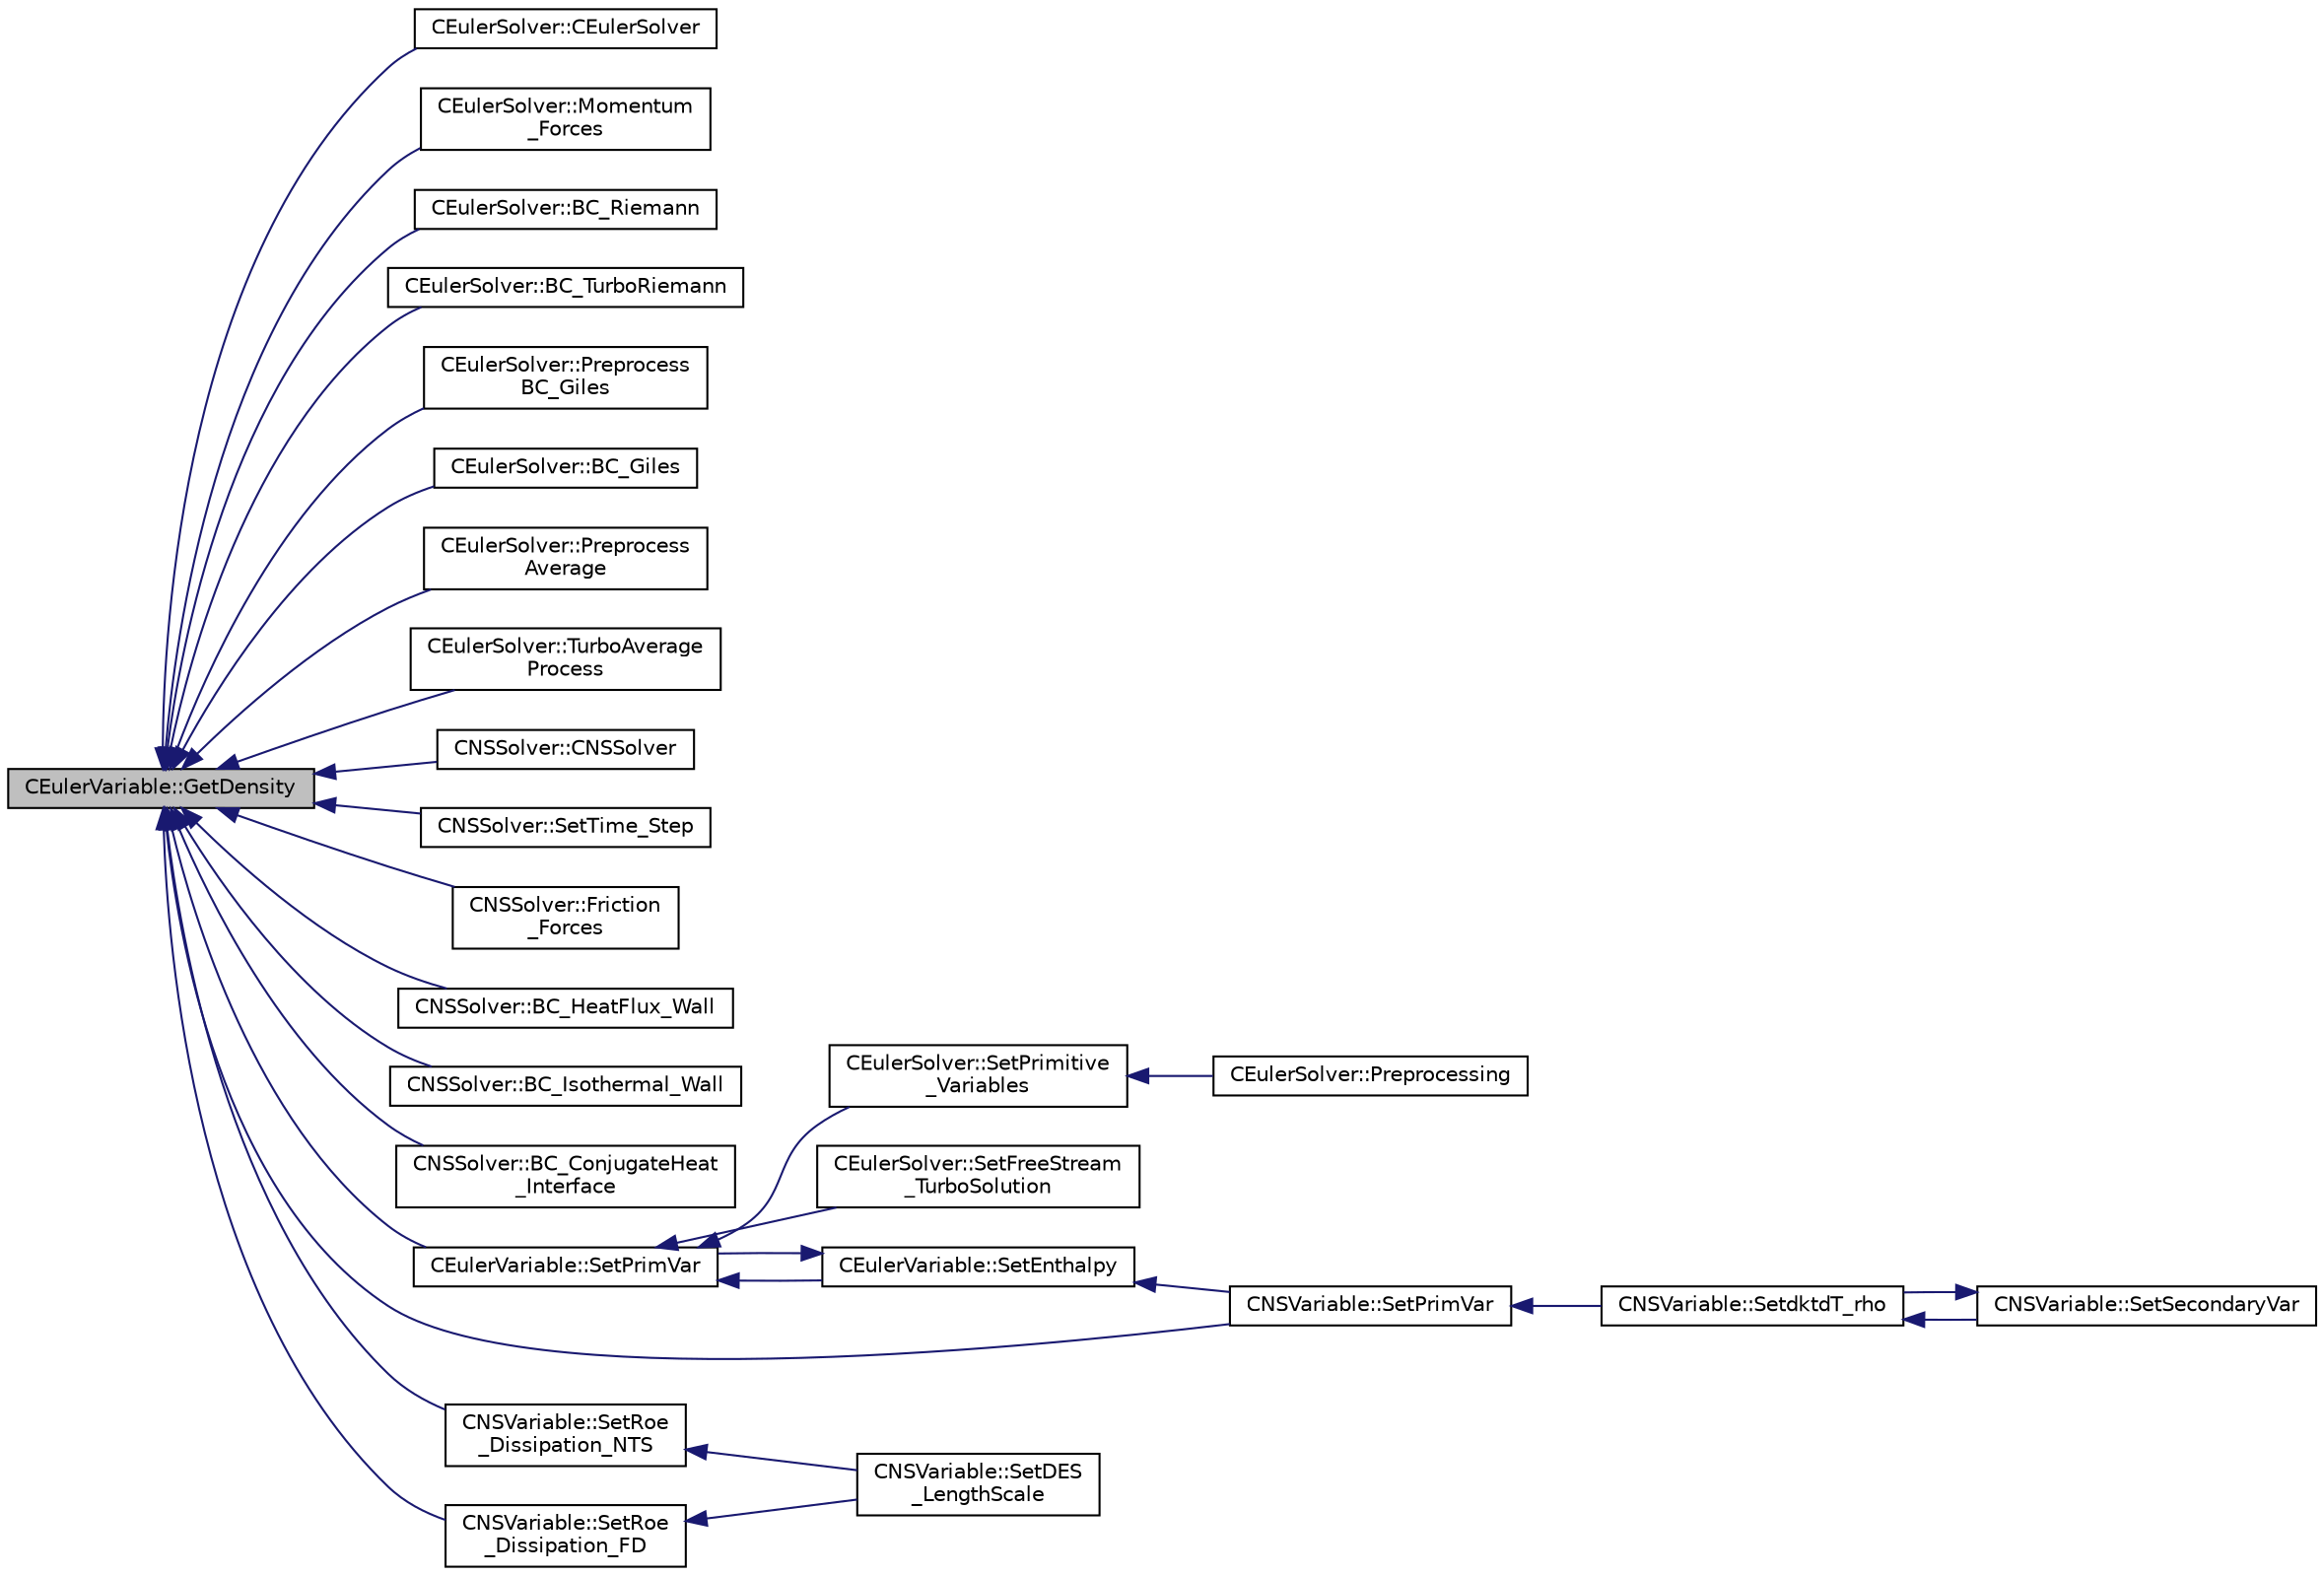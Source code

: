 digraph "CEulerVariable::GetDensity"
{
  edge [fontname="Helvetica",fontsize="10",labelfontname="Helvetica",labelfontsize="10"];
  node [fontname="Helvetica",fontsize="10",shape=record];
  rankdir="LR";
  Node29 [label="CEulerVariable::GetDensity",height=0.2,width=0.4,color="black", fillcolor="grey75", style="filled", fontcolor="black"];
  Node29 -> Node30 [dir="back",color="midnightblue",fontsize="10",style="solid",fontname="Helvetica"];
  Node30 [label="CEulerSolver::CEulerSolver",height=0.2,width=0.4,color="black", fillcolor="white", style="filled",URL="$class_c_euler_solver.html#ae1e74218b4e943111b100d7ddcbd4db9"];
  Node29 -> Node31 [dir="back",color="midnightblue",fontsize="10",style="solid",fontname="Helvetica"];
  Node31 [label="CEulerSolver::Momentum\l_Forces",height=0.2,width=0.4,color="black", fillcolor="white", style="filled",URL="$class_c_euler_solver.html#a9e92c9defb86bcb87924741dd9f89e9d",tooltip="Compute the pressure forces and all the adimensional coefficients. "];
  Node29 -> Node32 [dir="back",color="midnightblue",fontsize="10",style="solid",fontname="Helvetica"];
  Node32 [label="CEulerSolver::BC_Riemann",height=0.2,width=0.4,color="black", fillcolor="white", style="filled",URL="$class_c_euler_solver.html#a22c21d18fa626d489db9a387234bd9d0",tooltip="Impose the boundary condition using characteristic recostruction. "];
  Node29 -> Node33 [dir="back",color="midnightblue",fontsize="10",style="solid",fontname="Helvetica"];
  Node33 [label="CEulerSolver::BC_TurboRiemann",height=0.2,width=0.4,color="black", fillcolor="white", style="filled",URL="$class_c_euler_solver.html#a0066305803a18511fb89b8951f4e4866",tooltip="Impose the boundary condition using characteristic recostruction. "];
  Node29 -> Node34 [dir="back",color="midnightblue",fontsize="10",style="solid",fontname="Helvetica"];
  Node34 [label="CEulerSolver::Preprocess\lBC_Giles",height=0.2,width=0.4,color="black", fillcolor="white", style="filled",URL="$class_c_euler_solver.html#a33402619b740bfe68350c50bba14c6ab",tooltip="It computes Fourier transformation for the needed quantities along the pitch for each span in turboma..."];
  Node29 -> Node35 [dir="back",color="midnightblue",fontsize="10",style="solid",fontname="Helvetica"];
  Node35 [label="CEulerSolver::BC_Giles",height=0.2,width=0.4,color="black", fillcolor="white", style="filled",URL="$class_c_euler_solver.html#aa4c3988e3ce0c18460b5c069650c57b0",tooltip="Impose the boundary condition using characteristic recostruction. "];
  Node29 -> Node36 [dir="back",color="midnightblue",fontsize="10",style="solid",fontname="Helvetica"];
  Node36 [label="CEulerSolver::Preprocess\lAverage",height=0.2,width=0.4,color="black", fillcolor="white", style="filled",URL="$class_c_euler_solver.html#ab13b628bfb33a1701ff0807195f953ef",tooltip="It computes average quantities along the span for turbomachinery analysis. "];
  Node29 -> Node37 [dir="back",color="midnightblue",fontsize="10",style="solid",fontname="Helvetica"];
  Node37 [label="CEulerSolver::TurboAverage\lProcess",height=0.2,width=0.4,color="black", fillcolor="white", style="filled",URL="$class_c_euler_solver.html#ab408049d3b4fecc224653176c8d7885a",tooltip="It computes average quantities along the span for turbomachinery analysis. "];
  Node29 -> Node38 [dir="back",color="midnightblue",fontsize="10",style="solid",fontname="Helvetica"];
  Node38 [label="CNSSolver::CNSSolver",height=0.2,width=0.4,color="black", fillcolor="white", style="filled",URL="$class_c_n_s_solver.html#a2a8ad49c42b4546696e631cf44b7788b"];
  Node29 -> Node39 [dir="back",color="midnightblue",fontsize="10",style="solid",fontname="Helvetica"];
  Node39 [label="CNSSolver::SetTime_Step",height=0.2,width=0.4,color="black", fillcolor="white", style="filled",URL="$class_c_n_s_solver.html#a340a62e197f7386736db85967e586804",tooltip="Compute the time step for solving the Navier-Stokes equations with turbulence model. "];
  Node29 -> Node40 [dir="back",color="midnightblue",fontsize="10",style="solid",fontname="Helvetica"];
  Node40 [label="CNSSolver::Friction\l_Forces",height=0.2,width=0.4,color="black", fillcolor="white", style="filled",URL="$class_c_n_s_solver.html#acc926a2b83d8b90fa71faf46abe8f6b7",tooltip="Compute the viscous forces and all the addimensional coefficients. "];
  Node29 -> Node41 [dir="back",color="midnightblue",fontsize="10",style="solid",fontname="Helvetica"];
  Node41 [label="CNSSolver::BC_HeatFlux_Wall",height=0.2,width=0.4,color="black", fillcolor="white", style="filled",URL="$class_c_n_s_solver.html#a94ecf958fefe5b9f6135ac0e14d1ea80",tooltip="Impose a constant heat-flux condition at the wall. "];
  Node29 -> Node42 [dir="back",color="midnightblue",fontsize="10",style="solid",fontname="Helvetica"];
  Node42 [label="CNSSolver::BC_Isothermal_Wall",height=0.2,width=0.4,color="black", fillcolor="white", style="filled",URL="$class_c_n_s_solver.html#acc95e1ac60fd8a27a8e44d1015c7deba",tooltip="Impose the Navier-Stokes boundary condition (strong). "];
  Node29 -> Node43 [dir="back",color="midnightblue",fontsize="10",style="solid",fontname="Helvetica"];
  Node43 [label="CNSSolver::BC_ConjugateHeat\l_Interface",height=0.2,width=0.4,color="black", fillcolor="white", style="filled",URL="$class_c_n_s_solver.html#ad7c717280b27282a9e02bb1c0b50480a",tooltip="Impose the Navier-Stokes boundary condition (strong) with values from a CHT coupling. "];
  Node29 -> Node44 [dir="back",color="midnightblue",fontsize="10",style="solid",fontname="Helvetica"];
  Node44 [label="CEulerVariable::SetPrimVar",height=0.2,width=0.4,color="black", fillcolor="white", style="filled",URL="$class_c_euler_variable.html#a674dd196e3eed72a762eedec72b534fc",tooltip="Set all the primitive variables for compressible flows. "];
  Node44 -> Node45 [dir="back",color="midnightblue",fontsize="10",style="solid",fontname="Helvetica"];
  Node45 [label="CEulerVariable::SetEnthalpy",height=0.2,width=0.4,color="black", fillcolor="white", style="filled",URL="$class_c_euler_variable.html#ae090e3adc40d949b8dca77043daccddd",tooltip="Set the value of the enthalpy. "];
  Node45 -> Node44 [dir="back",color="midnightblue",fontsize="10",style="solid",fontname="Helvetica"];
  Node45 -> Node46 [dir="back",color="midnightblue",fontsize="10",style="solid",fontname="Helvetica"];
  Node46 [label="CNSVariable::SetPrimVar",height=0.2,width=0.4,color="black", fillcolor="white", style="filled",URL="$class_c_n_s_variable.html#a0db8c1ede5090174259a69548d20c9fe",tooltip="Set all the primitive variables for compressible flows. "];
  Node46 -> Node47 [dir="back",color="midnightblue",fontsize="10",style="solid",fontname="Helvetica"];
  Node47 [label="CNSVariable::SetdktdT_rho",height=0.2,width=0.4,color="black", fillcolor="white", style="filled",URL="$class_c_n_s_variable.html#a3d749ea73bdc0f7dd45aa2ed713e768b",tooltip="Set the derivative of thermal conductivity with respect to temperature (at constant density)..."];
  Node47 -> Node48 [dir="back",color="midnightblue",fontsize="10",style="solid",fontname="Helvetica"];
  Node48 [label="CNSVariable::SetSecondaryVar",height=0.2,width=0.4,color="black", fillcolor="white", style="filled",URL="$class_c_n_s_variable.html#a574bbbfda4f2191f836d2e3e7e1c8b3e",tooltip="Set all the secondary variables (partial derivatives) for compressible flows. "];
  Node48 -> Node47 [dir="back",color="midnightblue",fontsize="10",style="solid",fontname="Helvetica"];
  Node44 -> Node49 [dir="back",color="midnightblue",fontsize="10",style="solid",fontname="Helvetica"];
  Node49 [label="CEulerSolver::SetPrimitive\l_Variables",height=0.2,width=0.4,color="black", fillcolor="white", style="filled",URL="$class_c_euler_solver.html#aedaa1fe91dbde649b457ce89a82e7ab4",tooltip="Compute the velocity^2, SoundSpeed, Pressure, Enthalpy, Viscosity. "];
  Node49 -> Node50 [dir="back",color="midnightblue",fontsize="10",style="solid",fontname="Helvetica"];
  Node50 [label="CEulerSolver::Preprocessing",height=0.2,width=0.4,color="black", fillcolor="white", style="filled",URL="$class_c_euler_solver.html#a8b89e1bfce33284c2d8f5f00f82f3f3f",tooltip="Compute primitive variables and their gradients. "];
  Node44 -> Node51 [dir="back",color="midnightblue",fontsize="10",style="solid",fontname="Helvetica"];
  Node51 [label="CEulerSolver::SetFreeStream\l_TurboSolution",height=0.2,width=0.4,color="black", fillcolor="white", style="filled",URL="$class_c_euler_solver.html#ac116e43e6c7eef751bc807908f235c31",tooltip="Set the solution using the Freestream values. "];
  Node29 -> Node52 [dir="back",color="midnightblue",fontsize="10",style="solid",fontname="Helvetica"];
  Node52 [label="CNSVariable::SetRoe\l_Dissipation_NTS",height=0.2,width=0.4,color="black", fillcolor="white", style="filled",URL="$class_c_n_s_variable.html#ae8391103a386186f112deaa91e04cee7",tooltip="Set the new solution for Roe Dissipation. "];
  Node52 -> Node53 [dir="back",color="midnightblue",fontsize="10",style="solid",fontname="Helvetica"];
  Node53 [label="CNSVariable::SetDES\l_LengthScale",height=0.2,width=0.4,color="black", fillcolor="white", style="filled",URL="$class_c_n_s_variable.html#aca7fe9700e82ef10f56502f373c397e5",tooltip="Set the DES Length Scale. "];
  Node29 -> Node54 [dir="back",color="midnightblue",fontsize="10",style="solid",fontname="Helvetica"];
  Node54 [label="CNSVariable::SetRoe\l_Dissipation_FD",height=0.2,width=0.4,color="black", fillcolor="white", style="filled",URL="$class_c_n_s_variable.html#a71e190265f85ef8f0cb414275dba59f7",tooltip="Set the new solution for Roe Dissipation. "];
  Node54 -> Node53 [dir="back",color="midnightblue",fontsize="10",style="solid",fontname="Helvetica"];
  Node29 -> Node46 [dir="back",color="midnightblue",fontsize="10",style="solid",fontname="Helvetica"];
}
